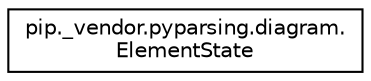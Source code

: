 digraph "Graphical Class Hierarchy"
{
 // LATEX_PDF_SIZE
  edge [fontname="Helvetica",fontsize="10",labelfontname="Helvetica",labelfontsize="10"];
  node [fontname="Helvetica",fontsize="10",shape=record];
  rankdir="LR";
  Node0 [label="pip._vendor.pyparsing.diagram.\lElementState",height=0.2,width=0.4,color="black", fillcolor="white", style="filled",URL="$classpip_1_1__vendor_1_1pyparsing_1_1diagram_1_1ElementState.html",tooltip=" "];
}
